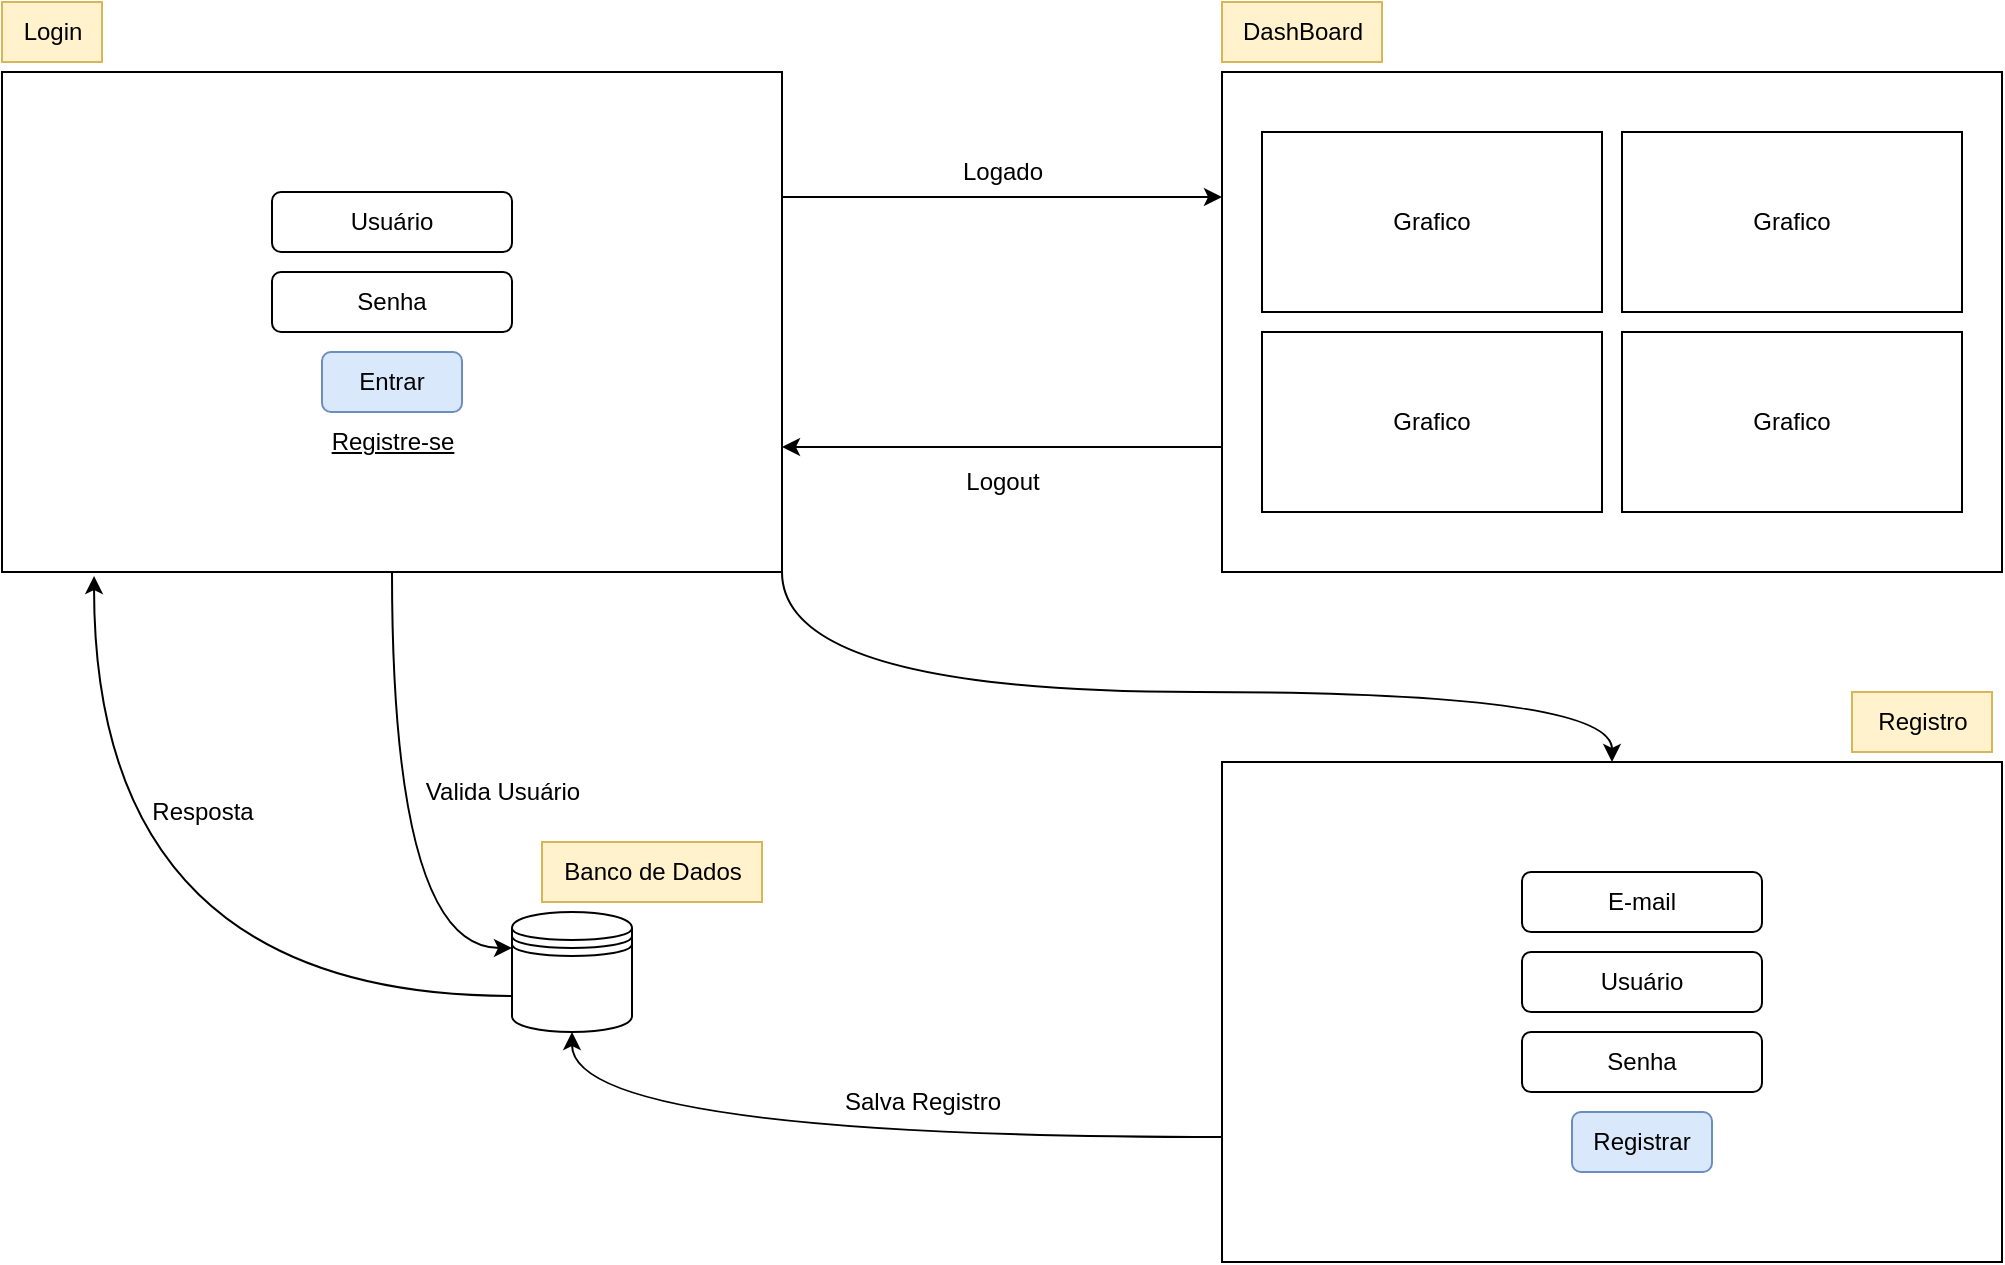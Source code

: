 <mxfile version="20.3.0" type="device"><diagram id="XWTdSNxsFp-gLkyl38Hq" name="Página-1"><mxGraphModel dx="1102" dy="861" grid="1" gridSize="10" guides="1" tooltips="1" connect="1" arrows="1" fold="1" page="1" pageScale="1" pageWidth="827" pageHeight="1169" math="0" shadow="0"><root><mxCell id="0"/><mxCell id="1" parent="0"/><mxCell id="NpvbkZG3smMy0T0rc0eB-22" style="edgeStyle=orthogonalEdgeStyle;rounded=0;orthogonalLoop=1;jettySize=auto;html=1;entryX=0;entryY=0.3;entryDx=0;entryDy=0;curved=1;" parent="1" source="NpvbkZG3smMy0T0rc0eB-1" target="NpvbkZG3smMy0T0rc0eB-21" edge="1"><mxGeometry relative="1" as="geometry"/></mxCell><mxCell id="NpvbkZG3smMy0T0rc0eB-36" style="edgeStyle=orthogonalEdgeStyle;curved=1;rounded=0;orthogonalLoop=1;jettySize=auto;html=1;exitX=1;exitY=1;exitDx=0;exitDy=0;" parent="1" source="NpvbkZG3smMy0T0rc0eB-1" target="NpvbkZG3smMy0T0rc0eB-26" edge="1"><mxGeometry relative="1" as="geometry"><Array as="points"><mxPoint x="450" y="500"/><mxPoint x="865" y="500"/></Array></mxGeometry></mxCell><mxCell id="ClKmMF90gheVMzKaJnYL-1" style="edgeStyle=orthogonalEdgeStyle;rounded=0;orthogonalLoop=1;jettySize=auto;html=1;exitX=1;exitY=0.25;exitDx=0;exitDy=0;entryX=0;entryY=0.25;entryDx=0;entryDy=0;" edge="1" parent="1" source="NpvbkZG3smMy0T0rc0eB-1" target="NpvbkZG3smMy0T0rc0eB-7"><mxGeometry relative="1" as="geometry"/></mxCell><mxCell id="NpvbkZG3smMy0T0rc0eB-1" value="" style="rounded=0;whiteSpace=wrap;html=1;" parent="1" vertex="1"><mxGeometry x="60" y="190" width="390" height="250" as="geometry"/></mxCell><mxCell id="NpvbkZG3smMy0T0rc0eB-6" value="" style="group" parent="1" vertex="1" connectable="0"><mxGeometry x="195" y="250" width="120" height="110" as="geometry"/></mxCell><mxCell id="NpvbkZG3smMy0T0rc0eB-2" value="Usuário" style="rounded=1;whiteSpace=wrap;html=1;" parent="NpvbkZG3smMy0T0rc0eB-6" vertex="1"><mxGeometry width="120" height="30" as="geometry"/></mxCell><mxCell id="NpvbkZG3smMy0T0rc0eB-3" value="Senha" style="rounded=1;whiteSpace=wrap;html=1;" parent="NpvbkZG3smMy0T0rc0eB-6" vertex="1"><mxGeometry y="40" width="120" height="30" as="geometry"/></mxCell><mxCell id="NpvbkZG3smMy0T0rc0eB-4" value="Entrar" style="rounded=1;whiteSpace=wrap;html=1;fillColor=#dae8fc;strokeColor=#6c8ebf;" parent="NpvbkZG3smMy0T0rc0eB-6" vertex="1"><mxGeometry x="25" y="80" width="70" height="30" as="geometry"/></mxCell><mxCell id="NpvbkZG3smMy0T0rc0eB-16" value="" style="group" parent="1" vertex="1" connectable="0"><mxGeometry x="670" y="190" width="390" height="250" as="geometry"/></mxCell><mxCell id="NpvbkZG3smMy0T0rc0eB-7" value="" style="rounded=0;whiteSpace=wrap;html=1;" parent="NpvbkZG3smMy0T0rc0eB-16" vertex="1"><mxGeometry width="390" height="250" as="geometry"/></mxCell><mxCell id="NpvbkZG3smMy0T0rc0eB-11" value="Grafico" style="rounded=0;whiteSpace=wrap;html=1;" parent="NpvbkZG3smMy0T0rc0eB-16" vertex="1"><mxGeometry x="200" y="30" width="170" height="90" as="geometry"/></mxCell><mxCell id="NpvbkZG3smMy0T0rc0eB-12" value="Grafico" style="rounded=0;whiteSpace=wrap;html=1;" parent="NpvbkZG3smMy0T0rc0eB-16" vertex="1"><mxGeometry x="20" y="30" width="170" height="90" as="geometry"/></mxCell><mxCell id="NpvbkZG3smMy0T0rc0eB-13" value="Grafico" style="rounded=0;whiteSpace=wrap;html=1;" parent="NpvbkZG3smMy0T0rc0eB-16" vertex="1"><mxGeometry x="20" y="130" width="170" height="90" as="geometry"/></mxCell><mxCell id="NpvbkZG3smMy0T0rc0eB-14" value="Grafico" style="rounded=0;whiteSpace=wrap;html=1;" parent="NpvbkZG3smMy0T0rc0eB-16" vertex="1"><mxGeometry x="200" y="130" width="170" height="90" as="geometry"/></mxCell><mxCell id="NpvbkZG3smMy0T0rc0eB-17" value="Logado" style="text;html=1;align=center;verticalAlign=middle;resizable=0;points=[];autosize=1;strokeColor=none;fillColor=none;" parent="1" vertex="1"><mxGeometry x="530" y="225" width="60" height="30" as="geometry"/></mxCell><mxCell id="NpvbkZG3smMy0T0rc0eB-18" style="edgeStyle=orthogonalEdgeStyle;rounded=0;orthogonalLoop=1;jettySize=auto;html=1;exitX=0;exitY=0.75;exitDx=0;exitDy=0;entryX=1;entryY=0.75;entryDx=0;entryDy=0;" parent="1" source="NpvbkZG3smMy0T0rc0eB-7" target="NpvbkZG3smMy0T0rc0eB-1" edge="1"><mxGeometry relative="1" as="geometry"/></mxCell><mxCell id="NpvbkZG3smMy0T0rc0eB-19" value="Logout" style="text;html=1;align=center;verticalAlign=middle;resizable=0;points=[];autosize=1;strokeColor=none;fillColor=none;" parent="1" vertex="1"><mxGeometry x="530" y="380" width="60" height="30" as="geometry"/></mxCell><mxCell id="NpvbkZG3smMy0T0rc0eB-24" style="edgeStyle=orthogonalEdgeStyle;curved=1;rounded=0;orthogonalLoop=1;jettySize=auto;html=1;exitX=0;exitY=0.7;exitDx=0;exitDy=0;entryX=0.118;entryY=1.008;entryDx=0;entryDy=0;entryPerimeter=0;" parent="1" source="NpvbkZG3smMy0T0rc0eB-21" target="NpvbkZG3smMy0T0rc0eB-1" edge="1"><mxGeometry relative="1" as="geometry"/></mxCell><mxCell id="NpvbkZG3smMy0T0rc0eB-21" value="" style="shape=datastore;whiteSpace=wrap;html=1;" parent="1" vertex="1"><mxGeometry x="315" y="610" width="60" height="60" as="geometry"/></mxCell><mxCell id="NpvbkZG3smMy0T0rc0eB-23" value="Valida Usuário" style="text;html=1;align=center;verticalAlign=middle;resizable=0;points=[];autosize=1;strokeColor=none;fillColor=none;" parent="1" vertex="1"><mxGeometry x="260" y="535" width="100" height="30" as="geometry"/></mxCell><mxCell id="NpvbkZG3smMy0T0rc0eB-25" value="Resposta" style="text;html=1;align=center;verticalAlign=middle;resizable=0;points=[];autosize=1;strokeColor=none;fillColor=none;" parent="1" vertex="1"><mxGeometry x="125" y="545" width="70" height="30" as="geometry"/></mxCell><mxCell id="NpvbkZG3smMy0T0rc0eB-34" style="edgeStyle=orthogonalEdgeStyle;curved=1;rounded=0;orthogonalLoop=1;jettySize=auto;html=1;exitX=0;exitY=0.75;exitDx=0;exitDy=0;entryX=0.5;entryY=1;entryDx=0;entryDy=0;" parent="1" source="NpvbkZG3smMy0T0rc0eB-26" target="NpvbkZG3smMy0T0rc0eB-21" edge="1"><mxGeometry relative="1" as="geometry"/></mxCell><mxCell id="NpvbkZG3smMy0T0rc0eB-26" value="" style="rounded=0;whiteSpace=wrap;html=1;" parent="1" vertex="1"><mxGeometry x="670" y="535" width="390" height="250" as="geometry"/></mxCell><mxCell id="NpvbkZG3smMy0T0rc0eB-32" value="" style="group" parent="1" vertex="1" connectable="0"><mxGeometry x="820" y="590" width="120" height="150" as="geometry"/></mxCell><mxCell id="NpvbkZG3smMy0T0rc0eB-27" value="" style="group" parent="NpvbkZG3smMy0T0rc0eB-32" vertex="1" connectable="0"><mxGeometry y="40" width="120" height="110" as="geometry"/></mxCell><mxCell id="NpvbkZG3smMy0T0rc0eB-28" value="Usuário" style="rounded=1;whiteSpace=wrap;html=1;" parent="NpvbkZG3smMy0T0rc0eB-27" vertex="1"><mxGeometry width="120" height="30" as="geometry"/></mxCell><mxCell id="NpvbkZG3smMy0T0rc0eB-29" value="Senha" style="rounded=1;whiteSpace=wrap;html=1;" parent="NpvbkZG3smMy0T0rc0eB-27" vertex="1"><mxGeometry y="40" width="120" height="30" as="geometry"/></mxCell><mxCell id="NpvbkZG3smMy0T0rc0eB-30" value="Registrar" style="rounded=1;whiteSpace=wrap;html=1;fillColor=#dae8fc;strokeColor=#6c8ebf;" parent="NpvbkZG3smMy0T0rc0eB-27" vertex="1"><mxGeometry x="25" y="80" width="70" height="30" as="geometry"/></mxCell><mxCell id="NpvbkZG3smMy0T0rc0eB-31" value="E-mail" style="rounded=1;whiteSpace=wrap;html=1;" parent="NpvbkZG3smMy0T0rc0eB-32" vertex="1"><mxGeometry width="120" height="30" as="geometry"/></mxCell><mxCell id="NpvbkZG3smMy0T0rc0eB-35" value="Salva Registro" style="text;html=1;align=center;verticalAlign=middle;resizable=0;points=[];autosize=1;strokeColor=none;fillColor=none;" parent="1" vertex="1"><mxGeometry x="470" y="690" width="100" height="30" as="geometry"/></mxCell><mxCell id="NpvbkZG3smMy0T0rc0eB-37" value="Login" style="text;html=1;align=center;verticalAlign=middle;resizable=0;points=[];autosize=1;strokeColor=#d6b656;fillColor=#fff2cc;" parent="1" vertex="1"><mxGeometry x="60" y="155" width="50" height="30" as="geometry"/></mxCell><mxCell id="NpvbkZG3smMy0T0rc0eB-38" value="DashBoard" style="text;html=1;align=center;verticalAlign=middle;resizable=0;points=[];autosize=1;strokeColor=#d6b656;fillColor=#fff2cc;" parent="1" vertex="1"><mxGeometry x="670" y="155" width="80" height="30" as="geometry"/></mxCell><mxCell id="NpvbkZG3smMy0T0rc0eB-39" value="Registro" style="text;html=1;align=center;verticalAlign=middle;resizable=0;points=[];autosize=1;strokeColor=#d6b656;fillColor=#fff2cc;" parent="1" vertex="1"><mxGeometry x="985" y="500" width="70" height="30" as="geometry"/></mxCell><mxCell id="NpvbkZG3smMy0T0rc0eB-40" value="Registre-se" style="text;html=1;align=center;verticalAlign=middle;resizable=0;points=[];autosize=1;strokeColor=none;fillColor=none;fontStyle=4" parent="1" vertex="1"><mxGeometry x="215" y="360" width="80" height="30" as="geometry"/></mxCell><mxCell id="NpvbkZG3smMy0T0rc0eB-41" value="Banco de Dados" style="text;html=1;align=center;verticalAlign=middle;resizable=0;points=[];autosize=1;strokeColor=#d6b656;fillColor=#fff2cc;" parent="1" vertex="1"><mxGeometry x="330" y="575" width="110" height="30" as="geometry"/></mxCell></root></mxGraphModel></diagram></mxfile>